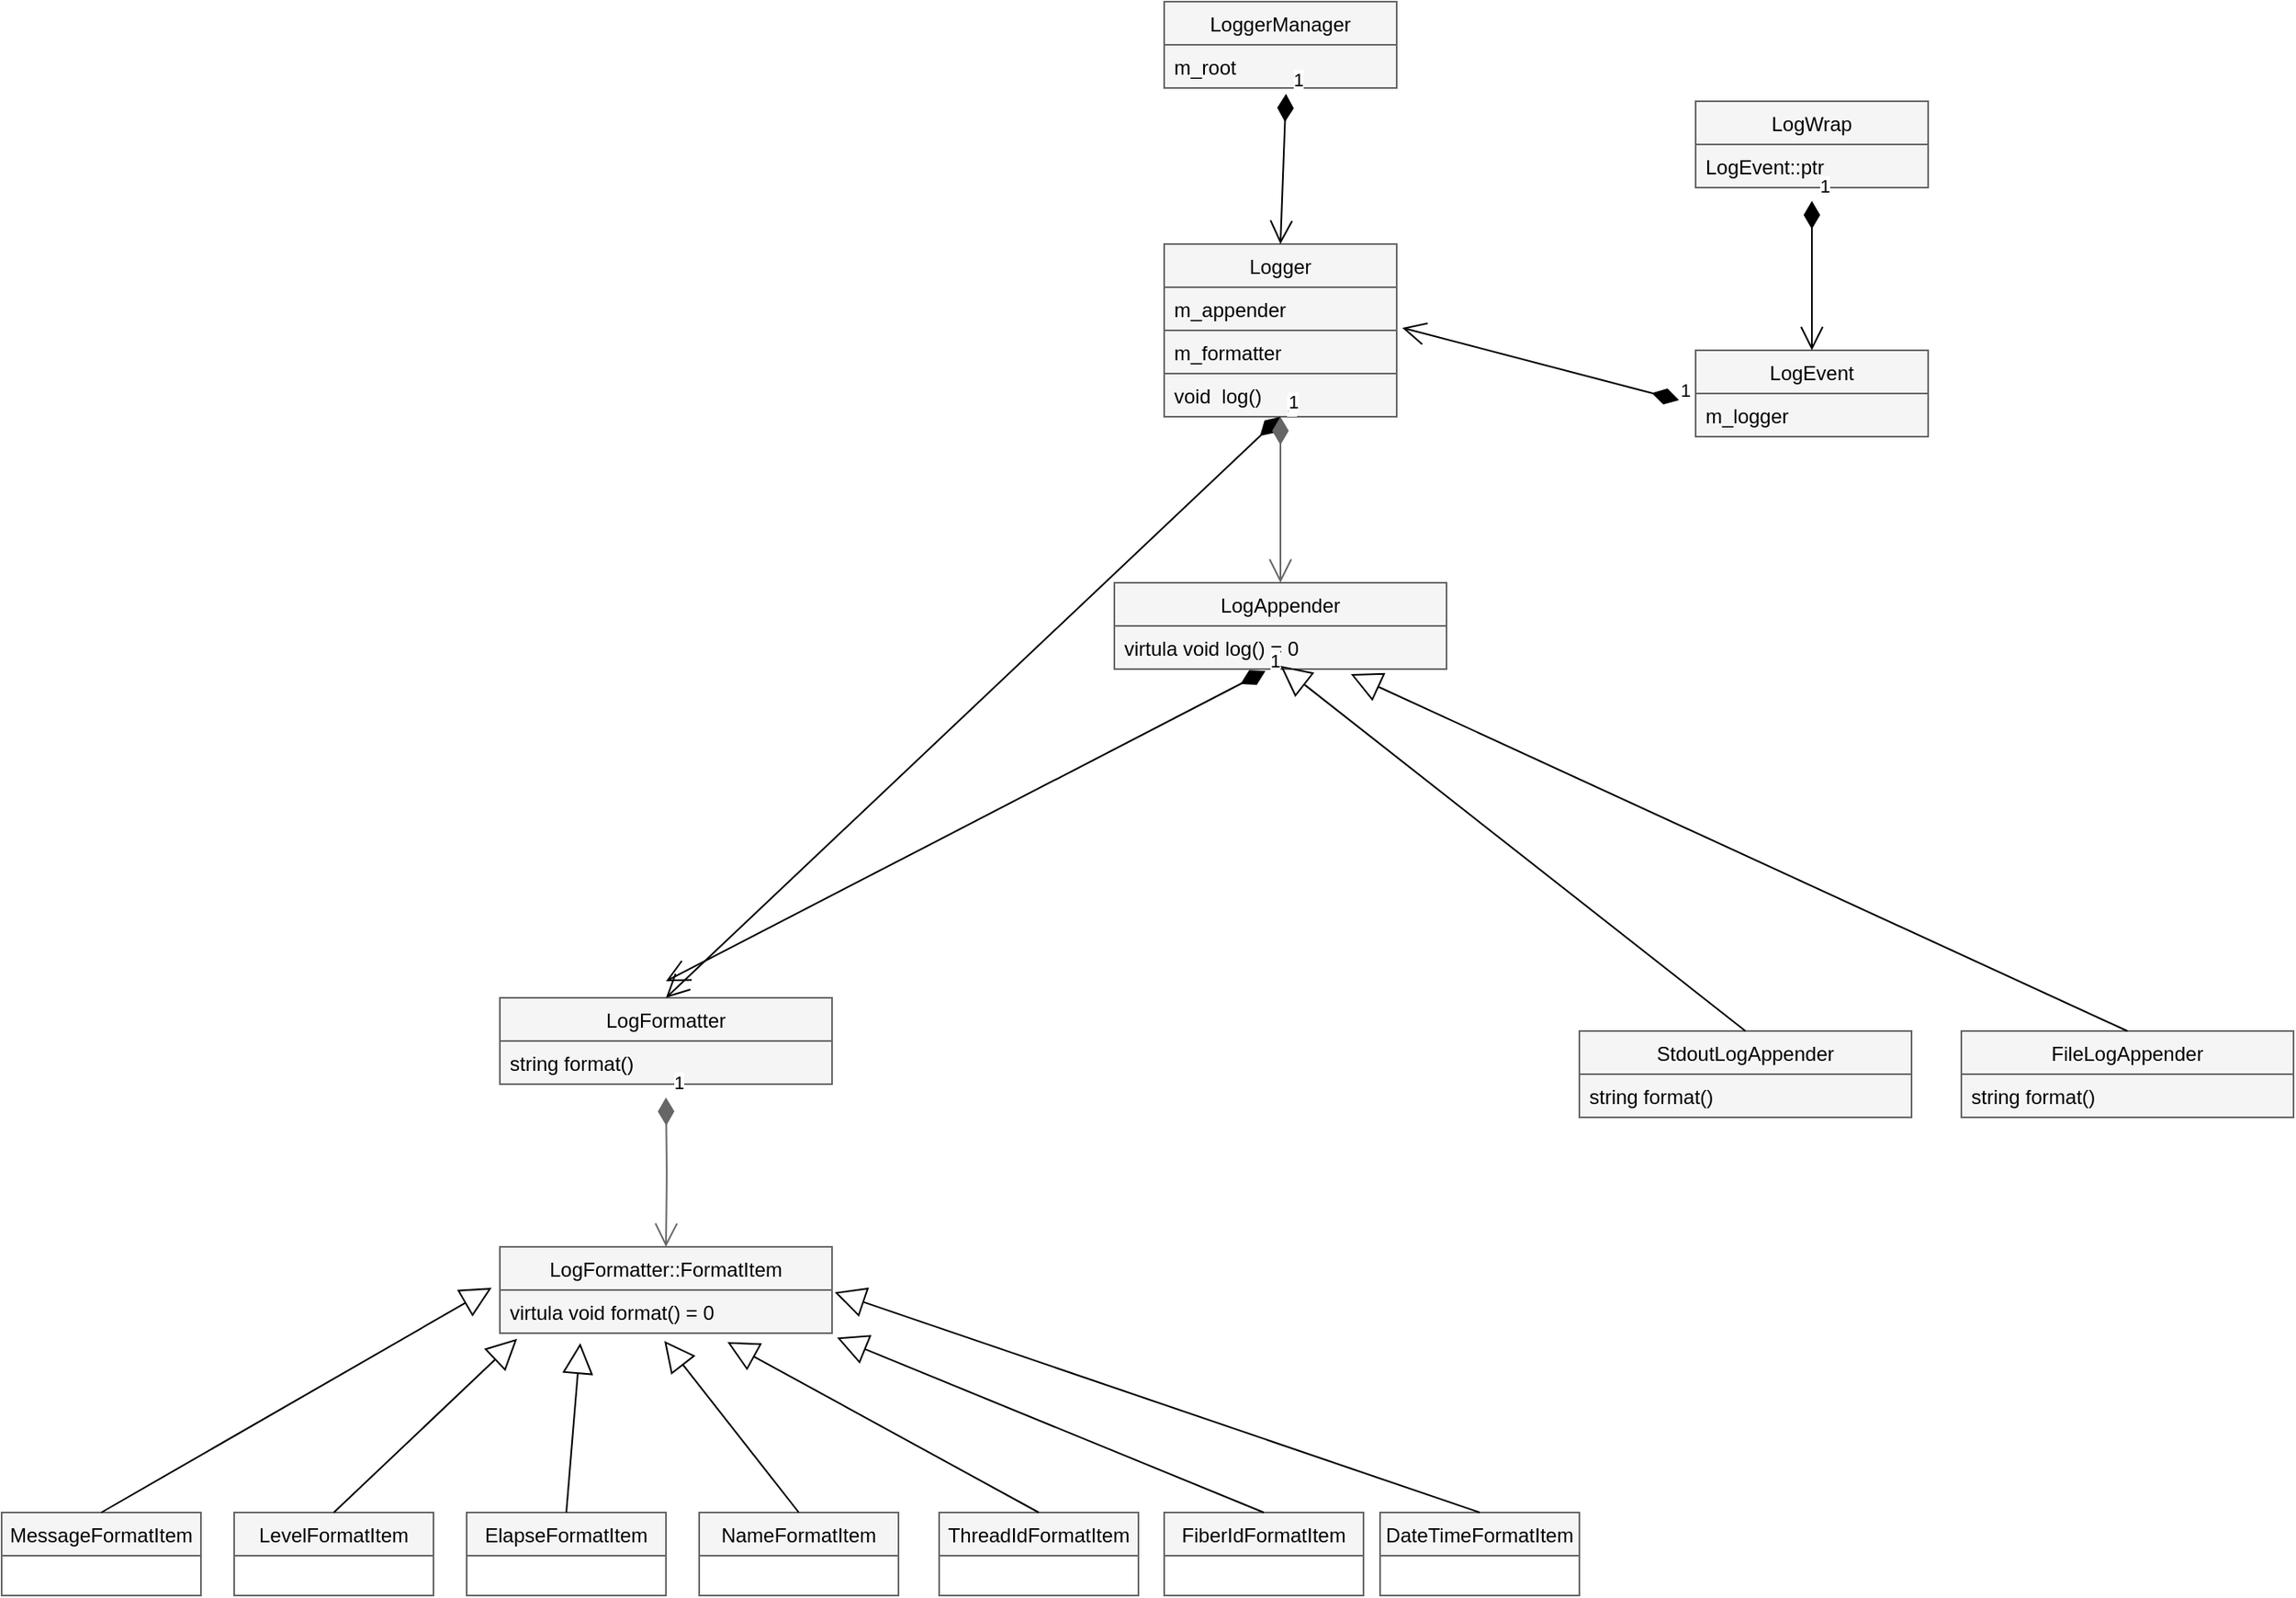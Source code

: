 <mxfile scale="1" border="50">
    <diagram id="iCHpT0Ud0PvQQC1Hw-Rm" name="第 1 页">
        <mxGraphModel dx="3329" dy="1293" grid="0" gridSize="10" guides="1" tooltips="1" connect="1" arrows="1" fold="1" page="1" pageScale="1" pageWidth="1169" pageHeight="827" background="#FFFFFF" math="0" shadow="0">
            <root>
                <mxCell id="0"/>
                <mxCell id="1" parent="0"/>
                <mxCell id="2" value="LogWrap" style="swimlane;fontStyle=0;childLayout=stackLayout;horizontal=1;startSize=26;fillColor=#f5f5f5;horizontalStack=0;resizeParent=1;resizeParentMax=0;resizeLast=0;collapsible=1;marginBottom=0;strokeColor=#666666;fontColor=#000000;" parent="1" vertex="1">
                    <mxGeometry x="920" y="-370" width="140" height="52" as="geometry"/>
                </mxCell>
                <mxCell id="4" value="LogEvent::ptr" style="text;strokeColor=#666666;fillColor=#f5f5f5;align=left;verticalAlign=top;spacingLeft=4;spacingRight=4;overflow=hidden;rotatable=0;points=[[0,0.5],[1,0.5]];portConstraint=eastwest;fontColor=#000000;" parent="2" vertex="1">
                    <mxGeometry y="26" width="140" height="26" as="geometry"/>
                </mxCell>
                <mxCell id="6" value="LogEvent" style="swimlane;fontStyle=0;childLayout=stackLayout;horizontal=1;startSize=26;fillColor=#f5f5f5;horizontalStack=0;resizeParent=1;resizeParentMax=0;resizeLast=0;collapsible=1;marginBottom=0;strokeColor=#666666;fontColor=#000000;" parent="1" vertex="1">
                    <mxGeometry x="920" y="-220" width="140" height="52" as="geometry"/>
                </mxCell>
                <mxCell id="7" value="m_logger" style="text;strokeColor=#666666;fillColor=#f5f5f5;align=left;verticalAlign=top;spacingLeft=4;spacingRight=4;overflow=hidden;rotatable=0;points=[[0,0.5],[1,0.5]];portConstraint=eastwest;fontColor=#000000;" parent="6" vertex="1">
                    <mxGeometry y="26" width="140" height="26" as="geometry"/>
                </mxCell>
                <mxCell id="23" value="1" style="endArrow=open;html=1;endSize=12;startArrow=diamondThin;startSize=14;startFill=1;edgeStyle=orthogonalEdgeStyle;align=left;verticalAlign=bottom;entryX=0.5;entryY=0;entryDx=0;entryDy=0;fillColor=#f5f5f5;strokeColor=#000000;fontColor=#000000;" parent="1" target="6" edge="1">
                    <mxGeometry x="-1" y="3" relative="1" as="geometry">
                        <mxPoint x="990" y="-310" as="sourcePoint"/>
                        <mxPoint x="1110" y="-240" as="targetPoint"/>
                        <Array as="points">
                            <mxPoint x="990" y="-260"/>
                            <mxPoint x="990" y="-260"/>
                        </Array>
                    </mxGeometry>
                </mxCell>
                <mxCell id="26" value="MessageFormatItem" style="swimlane;fontStyle=0;childLayout=stackLayout;horizontal=1;startSize=26;fillColor=#f5f5f5;horizontalStack=0;resizeParent=1;resizeParentMax=0;resizeLast=0;collapsible=1;marginBottom=0;strokeColor=#666666;fontColor=#000000;" parent="1" vertex="1">
                    <mxGeometry x="-100" y="480" width="120" height="50" as="geometry"/>
                </mxCell>
                <mxCell id="33" value="" style="endArrow=block;endSize=16;endFill=0;html=1;exitX=0.5;exitY=0;exitDx=0;exitDy=0;entryX=-0.025;entryY=-0.051;entryDx=0;entryDy=0;entryPerimeter=0;fillColor=#f5f5f5;strokeColor=#000000;fontColor=#000000;" parent="1" source="26" target="38" edge="1">
                    <mxGeometry width="160" relative="1" as="geometry">
                        <mxPoint x="330" y="450" as="sourcePoint"/>
                        <mxPoint x="250" y="380" as="targetPoint"/>
                    </mxGeometry>
                </mxCell>
                <mxCell id="37" value="LogFormatter::FormatItem" style="swimlane;fontStyle=0;childLayout=stackLayout;horizontal=1;startSize=26;fillColor=#f5f5f5;horizontalStack=0;resizeParent=1;resizeParentMax=0;resizeLast=0;collapsible=1;marginBottom=0;strokeColor=#666666;fontColor=#000000;" parent="1" vertex="1">
                    <mxGeometry x="200" y="320" width="200" height="52" as="geometry"/>
                </mxCell>
                <mxCell id="38" value="virtula void format() = 0" style="text;strokeColor=#666666;fillColor=#f5f5f5;align=left;verticalAlign=top;spacingLeft=4;spacingRight=4;overflow=hidden;rotatable=0;points=[[0,0.5],[1,0.5]];portConstraint=eastwest;fontColor=#000000;" parent="37" vertex="1">
                    <mxGeometry y="26" width="200" height="26" as="geometry"/>
                </mxCell>
                <mxCell id="39" value="LevelFormatItem" style="swimlane;fontStyle=0;childLayout=stackLayout;horizontal=1;startSize=26;fillColor=#f5f5f5;horizontalStack=0;resizeParent=1;resizeParentMax=0;resizeLast=0;collapsible=1;marginBottom=0;strokeColor=#666666;fontColor=#000000;" parent="1" vertex="1">
                    <mxGeometry x="40" y="480" width="120" height="50" as="geometry"/>
                </mxCell>
                <mxCell id="40" value="ElapseFormatItem" style="swimlane;fontStyle=0;childLayout=stackLayout;horizontal=1;startSize=26;fillColor=#f5f5f5;horizontalStack=0;resizeParent=1;resizeParentMax=0;resizeLast=0;collapsible=1;marginBottom=0;strokeColor=#666666;fontColor=#000000;" parent="1" vertex="1">
                    <mxGeometry x="180" y="480" width="120" height="50" as="geometry"/>
                </mxCell>
                <mxCell id="41" value="NameFormatItem" style="swimlane;fontStyle=0;childLayout=stackLayout;horizontal=1;startSize=26;fillColor=#f5f5f5;horizontalStack=0;resizeParent=1;resizeParentMax=0;resizeLast=0;collapsible=1;marginBottom=0;strokeColor=#666666;fontColor=#000000;" parent="1" vertex="1">
                    <mxGeometry x="320" y="480" width="120" height="50" as="geometry"/>
                </mxCell>
                <mxCell id="42" value="ThreadIdFormatItem" style="swimlane;fontStyle=0;childLayout=stackLayout;horizontal=1;startSize=26;fillColor=#f5f5f5;horizontalStack=0;resizeParent=1;resizeParentMax=0;resizeLast=0;collapsible=1;marginBottom=0;strokeColor=#666666;fontColor=#000000;" parent="1" vertex="1">
                    <mxGeometry x="464.5" y="480" width="120" height="50" as="geometry"/>
                </mxCell>
                <mxCell id="43" value="DateTimeFormatItem" style="swimlane;fontStyle=0;childLayout=stackLayout;horizontal=1;startSize=26;fillColor=#f5f5f5;horizontalStack=0;resizeParent=1;resizeParentMax=0;resizeLast=0;collapsible=1;marginBottom=0;strokeColor=#666666;fontColor=#000000;" parent="1" vertex="1">
                    <mxGeometry x="730" y="480" width="120" height="50" as="geometry"/>
                </mxCell>
                <mxCell id="46" value="FiberIdFormatItem" style="swimlane;fontStyle=0;childLayout=stackLayout;horizontal=1;startSize=26;fillColor=#f5f5f5;horizontalStack=0;resizeParent=1;resizeParentMax=0;resizeLast=0;collapsible=1;marginBottom=0;strokeColor=#666666;fontColor=#000000;" parent="1" vertex="1">
                    <mxGeometry x="600" y="480" width="120" height="50" as="geometry"/>
                </mxCell>
                <mxCell id="47" value="" style="endArrow=block;endSize=16;endFill=0;html=1;exitX=0.5;exitY=0;exitDx=0;exitDy=0;entryX=0.052;entryY=1.128;entryDx=0;entryDy=0;entryPerimeter=0;fillColor=#f5f5f5;strokeColor=#000000;fontColor=#000000;" parent="1" source="39" target="38" edge="1">
                    <mxGeometry width="160" relative="1" as="geometry">
                        <mxPoint x="-30" y="490" as="sourcePoint"/>
                        <mxPoint x="306.4" y="381.324" as="targetPoint"/>
                    </mxGeometry>
                </mxCell>
                <mxCell id="48" value="" style="endArrow=block;endSize=16;endFill=0;html=1;exitX=0.5;exitY=0;exitDx=0;exitDy=0;entryX=0.242;entryY=1.231;entryDx=0;entryDy=0;entryPerimeter=0;fillColor=#f5f5f5;strokeColor=#000000;fontColor=#000000;" parent="1" source="40" target="38" edge="1">
                    <mxGeometry width="160" relative="1" as="geometry">
                        <mxPoint x="-20" y="500" as="sourcePoint"/>
                        <mxPoint x="316.4" y="391.324" as="targetPoint"/>
                    </mxGeometry>
                </mxCell>
                <mxCell id="49" value="" style="endArrow=block;endSize=16;endFill=0;html=1;exitX=0.5;exitY=0;exitDx=0;exitDy=0;entryX=0.495;entryY=1.179;entryDx=0;entryDy=0;entryPerimeter=0;fillColor=#f5f5f5;strokeColor=#000000;fontColor=#000000;" parent="1" source="41" target="38" edge="1">
                    <mxGeometry width="160" relative="1" as="geometry">
                        <mxPoint x="-10" y="510" as="sourcePoint"/>
                        <mxPoint x="326.4" y="401.324" as="targetPoint"/>
                    </mxGeometry>
                </mxCell>
                <mxCell id="50" value="" style="endArrow=block;endSize=16;endFill=0;html=1;exitX=0.5;exitY=0;exitDx=0;exitDy=0;entryX=0.685;entryY=1.205;entryDx=0;entryDy=0;entryPerimeter=0;fillColor=#f5f5f5;strokeColor=#000000;fontColor=#000000;" parent="1" source="42" target="38" edge="1">
                    <mxGeometry width="160" relative="1" as="geometry">
                        <mxPoint y="520" as="sourcePoint"/>
                        <mxPoint x="336.4" y="411.324" as="targetPoint"/>
                    </mxGeometry>
                </mxCell>
                <mxCell id="51" value="" style="endArrow=block;endSize=16;endFill=0;html=1;exitX=0.5;exitY=0;exitDx=0;exitDy=0;entryX=1.015;entryY=1.103;entryDx=0;entryDy=0;entryPerimeter=0;fillColor=#f5f5f5;strokeColor=#000000;fontColor=#000000;" parent="1" source="46" target="38" edge="1">
                    <mxGeometry width="160" relative="1" as="geometry">
                        <mxPoint x="10" y="530" as="sourcePoint"/>
                        <mxPoint x="346.4" y="421.324" as="targetPoint"/>
                    </mxGeometry>
                </mxCell>
                <mxCell id="52" value="" style="endArrow=block;endSize=16;endFill=0;html=1;exitX=0.5;exitY=0;exitDx=0;exitDy=0;entryX=1.008;entryY=0.051;entryDx=0;entryDy=0;entryPerimeter=0;fillColor=#f5f5f5;strokeColor=#000000;fontColor=#000000;" parent="1" source="43" target="38" edge="1">
                    <mxGeometry width="160" relative="1" as="geometry">
                        <mxPoint x="20" y="540" as="sourcePoint"/>
                        <mxPoint x="356.4" y="431.324" as="targetPoint"/>
                    </mxGeometry>
                </mxCell>
                <mxCell id="53" value="LogFormatter" style="swimlane;fontStyle=0;childLayout=stackLayout;horizontal=1;startSize=26;fillColor=#f5f5f5;horizontalStack=0;resizeParent=1;resizeParentMax=0;resizeLast=0;collapsible=1;marginBottom=0;strokeColor=#666666;fontColor=#000000;" parent="1" vertex="1">
                    <mxGeometry x="200" y="170" width="200" height="52" as="geometry"/>
                </mxCell>
                <mxCell id="54" value="string format()" style="text;strokeColor=#666666;fillColor=#f5f5f5;align=left;verticalAlign=top;spacingLeft=4;spacingRight=4;overflow=hidden;rotatable=0;points=[[0,0.5],[1,0.5]];portConstraint=eastwest;fontColor=#000000;" parent="53" vertex="1">
                    <mxGeometry y="26" width="200" height="26" as="geometry"/>
                </mxCell>
                <mxCell id="56" value="1" style="endArrow=open;html=1;endSize=12;startArrow=diamondThin;startSize=14;startFill=1;edgeStyle=orthogonalEdgeStyle;align=left;verticalAlign=bottom;fillColor=#f5f5f5;strokeColor=#666666;fontColor=#000000;" parent="1" target="37" edge="1">
                    <mxGeometry x="-1" y="3" relative="1" as="geometry">
                        <mxPoint x="300" y="230" as="sourcePoint"/>
                        <mxPoint x="550" y="190" as="targetPoint"/>
                    </mxGeometry>
                </mxCell>
                <mxCell id="57" value="LogAppender" style="swimlane;fontStyle=0;childLayout=stackLayout;horizontal=1;startSize=26;fillColor=#f5f5f5;horizontalStack=0;resizeParent=1;resizeParentMax=0;resizeLast=0;collapsible=1;marginBottom=0;strokeColor=#666666;fontColor=#000000;" parent="1" vertex="1">
                    <mxGeometry x="570" y="-80" width="200" height="52" as="geometry"/>
                </mxCell>
                <mxCell id="58" value="virtula void log() = 0" style="text;strokeColor=#666666;fillColor=#f5f5f5;align=left;verticalAlign=top;spacingLeft=4;spacingRight=4;overflow=hidden;rotatable=0;points=[[0,0.5],[1,0.5]];portConstraint=eastwest;fontColor=#000000;" parent="57" vertex="1">
                    <mxGeometry y="26" width="200" height="26" as="geometry"/>
                </mxCell>
                <mxCell id="59" value="FileLogAppender" style="swimlane;fontStyle=0;childLayout=stackLayout;horizontal=1;startSize=26;fillColor=#f5f5f5;horizontalStack=0;resizeParent=1;resizeParentMax=0;resizeLast=0;collapsible=1;marginBottom=0;strokeColor=#666666;fontColor=#000000;" parent="1" vertex="1">
                    <mxGeometry x="1080" y="190" width="200" height="52" as="geometry"/>
                </mxCell>
                <mxCell id="60" value="string format()" style="text;strokeColor=#666666;fillColor=#f5f5f5;align=left;verticalAlign=top;spacingLeft=4;spacingRight=4;overflow=hidden;rotatable=0;points=[[0,0.5],[1,0.5]];portConstraint=eastwest;fontColor=#000000;" parent="59" vertex="1">
                    <mxGeometry y="26" width="200" height="26" as="geometry"/>
                </mxCell>
                <mxCell id="61" value="StdoutLogAppender" style="swimlane;fontStyle=0;childLayout=stackLayout;horizontal=1;startSize=26;fillColor=#f5f5f5;horizontalStack=0;resizeParent=1;resizeParentMax=0;resizeLast=0;collapsible=1;marginBottom=0;strokeColor=#666666;fontColor=#000000;" parent="1" vertex="1">
                    <mxGeometry x="850" y="190" width="200" height="52" as="geometry"/>
                </mxCell>
                <mxCell id="62" value="string format()" style="text;strokeColor=#666666;fillColor=#f5f5f5;align=left;verticalAlign=top;spacingLeft=4;spacingRight=4;overflow=hidden;rotatable=0;points=[[0,0.5],[1,0.5]];portConstraint=eastwest;fontColor=#000000;" parent="61" vertex="1">
                    <mxGeometry y="26" width="200" height="26" as="geometry"/>
                </mxCell>
                <mxCell id="63" value="" style="endArrow=block;endSize=16;endFill=0;html=1;exitX=0.5;exitY=0;exitDx=0;exitDy=0;fillColor=#f5f5f5;strokeColor=#000000;fontColor=#000000;" parent="1" source="61" edge="1">
                    <mxGeometry width="160" relative="1" as="geometry">
                        <mxPoint x="800" y="490" as="sourcePoint"/>
                        <mxPoint x="670" y="-30" as="targetPoint"/>
                    </mxGeometry>
                </mxCell>
                <mxCell id="64" value="" style="endArrow=block;endSize=16;endFill=0;html=1;exitX=0.5;exitY=0;exitDx=0;exitDy=0;entryX=0.712;entryY=1.117;entryDx=0;entryDy=0;entryPerimeter=0;fillColor=#f5f5f5;strokeColor=#000000;fontColor=#000000;" parent="1" source="59" target="58" edge="1">
                    <mxGeometry width="160" relative="1" as="geometry">
                        <mxPoint x="960" y="200" as="sourcePoint"/>
                        <mxPoint x="680" y="20" as="targetPoint"/>
                    </mxGeometry>
                </mxCell>
                <mxCell id="65" value="1" style="endArrow=open;html=1;endSize=12;startArrow=diamondThin;startSize=14;startFill=1;align=left;verticalAlign=bottom;exitX=0.455;exitY=1.044;exitDx=0;exitDy=0;exitPerimeter=0;fillColor=#f5f5f5;strokeColor=#000000;fontColor=#000000;" parent="1" source="58" edge="1">
                    <mxGeometry x="-1" y="3" relative="1" as="geometry">
                        <mxPoint x="660" y="30" as="sourcePoint"/>
                        <mxPoint x="300" y="160" as="targetPoint"/>
                    </mxGeometry>
                </mxCell>
                <mxCell id="74" value="Logger" style="swimlane;fontStyle=0;childLayout=stackLayout;horizontal=1;startSize=26;fillColor=#f5f5f5;horizontalStack=0;resizeParent=1;resizeParentMax=0;resizeLast=0;collapsible=1;marginBottom=0;strokeColor=#666666;fontColor=#000000;" parent="1" vertex="1">
                    <mxGeometry x="600" y="-284" width="140" height="104" as="geometry"/>
                </mxCell>
                <mxCell id="75" value="m_appender" style="text;strokeColor=#666666;fillColor=#f5f5f5;align=left;verticalAlign=top;spacingLeft=4;spacingRight=4;overflow=hidden;rotatable=0;points=[[0,0.5],[1,0.5]];portConstraint=eastwest;fontColor=#000000;" parent="74" vertex="1">
                    <mxGeometry y="26" width="140" height="26" as="geometry"/>
                </mxCell>
                <mxCell id="76" value="m_formatter" style="text;strokeColor=#666666;fillColor=#f5f5f5;align=left;verticalAlign=top;spacingLeft=4;spacingRight=4;overflow=hidden;rotatable=0;points=[[0,0.5],[1,0.5]];portConstraint=eastwest;fontColor=#000000;" parent="74" vertex="1">
                    <mxGeometry y="52" width="140" height="26" as="geometry"/>
                </mxCell>
                <mxCell id="77" value="void  log()" style="text;strokeColor=#666666;fillColor=#f5f5f5;align=left;verticalAlign=top;spacingLeft=4;spacingRight=4;overflow=hidden;rotatable=0;points=[[0,0.5],[1,0.5]];portConstraint=eastwest;fontColor=#000000;" parent="74" vertex="1">
                    <mxGeometry y="78" width="140" height="26" as="geometry"/>
                </mxCell>
                <mxCell id="78" value="1" style="endArrow=open;html=1;endSize=12;startArrow=diamondThin;startSize=14;startFill=1;align=left;verticalAlign=bottom;entryX=0.5;entryY=0;entryDx=0;entryDy=0;fillColor=#f5f5f5;strokeColor=#000000;fontColor=#000000;" parent="1" target="53" edge="1">
                    <mxGeometry x="-1" y="3" relative="1" as="geometry">
                        <mxPoint x="670" y="-180" as="sourcePoint"/>
                        <mxPoint x="310" y="170" as="targetPoint"/>
                    </mxGeometry>
                </mxCell>
                <mxCell id="79" value="1" style="endArrow=open;html=1;endSize=12;startArrow=diamondThin;startSize=14;startFill=1;align=left;verticalAlign=bottom;entryX=0.5;entryY=0;entryDx=0;entryDy=0;fillColor=#f5f5f5;strokeColor=#666666;fontColor=#000000;" parent="1" target="57" edge="1">
                    <mxGeometry x="-1" y="3" relative="1" as="geometry">
                        <mxPoint x="670" y="-180" as="sourcePoint"/>
                        <mxPoint x="310" y="180" as="targetPoint"/>
                    </mxGeometry>
                </mxCell>
                <mxCell id="80" value="LoggerManager" style="swimlane;fontStyle=0;childLayout=stackLayout;horizontal=1;startSize=26;fillColor=#f5f5f5;horizontalStack=0;resizeParent=1;resizeParentMax=0;resizeLast=0;collapsible=1;marginBottom=0;strokeColor=#666666;fontColor=#000000;" parent="1" vertex="1">
                    <mxGeometry x="600" y="-430" width="140" height="52" as="geometry"/>
                </mxCell>
                <mxCell id="82" value="m_root" style="text;strokeColor=#666666;fillColor=#f5f5f5;align=left;verticalAlign=top;spacingLeft=4;spacingRight=4;overflow=hidden;rotatable=0;points=[[0,0.5],[1,0.5]];portConstraint=eastwest;fontColor=#000000;" parent="80" vertex="1">
                    <mxGeometry y="26" width="140" height="26" as="geometry"/>
                </mxCell>
                <mxCell id="84" value="1" style="endArrow=open;html=1;endSize=12;startArrow=diamondThin;startSize=14;startFill=1;align=left;verticalAlign=bottom;exitX=0.524;exitY=1.136;exitDx=0;exitDy=0;exitPerimeter=0;entryX=0.5;entryY=0;entryDx=0;entryDy=0;fillColor=#f5f5f5;strokeColor=#000000;fontColor=#000000;" parent="1" source="82" target="74" edge="1">
                    <mxGeometry x="-1" y="3" relative="1" as="geometry">
                        <mxPoint x="680" y="-170" as="sourcePoint"/>
                        <mxPoint x="570" y="-160" as="targetPoint"/>
                    </mxGeometry>
                </mxCell>
                <mxCell id="85" value="1" style="endArrow=open;html=1;endSize=12;startArrow=diamondThin;startSize=14;startFill=1;align=left;verticalAlign=bottom;entryX=1.024;entryY=-0.059;entryDx=0;entryDy=0;entryPerimeter=0;fillColor=#f5f5f5;strokeColor=#000000;fontColor=#000000;" parent="1" target="76" edge="1">
                    <mxGeometry x="-1" y="3" relative="1" as="geometry">
                        <mxPoint x="910" y="-190" as="sourcePoint"/>
                        <mxPoint x="680" y="-290" as="targetPoint"/>
                    </mxGeometry>
                </mxCell>
            </root>
        </mxGraphModel>
    </diagram>
</mxfile>